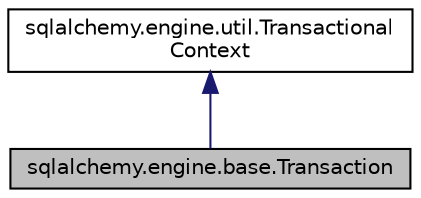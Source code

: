digraph "sqlalchemy.engine.base.Transaction"
{
 // LATEX_PDF_SIZE
  edge [fontname="Helvetica",fontsize="10",labelfontname="Helvetica",labelfontsize="10"];
  node [fontname="Helvetica",fontsize="10",shape=record];
  Node1 [label="sqlalchemy.engine.base.Transaction",height=0.2,width=0.4,color="black", fillcolor="grey75", style="filled", fontcolor="black",tooltip=" "];
  Node2 -> Node1 [dir="back",color="midnightblue",fontsize="10",style="solid",fontname="Helvetica"];
  Node2 [label="sqlalchemy.engine.util.Transactional\lContext",height=0.2,width=0.4,color="black", fillcolor="white", style="filled",URL="$classsqlalchemy_1_1engine_1_1util_1_1TransactionalContext.html",tooltip=" "];
}
